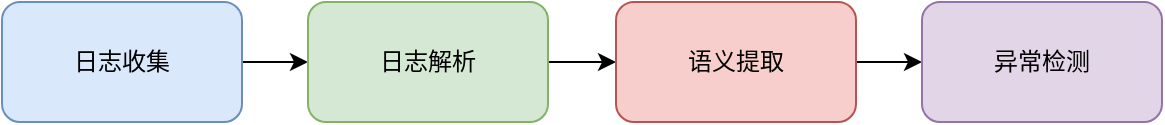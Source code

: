<mxfile version="23.1.6" type="github">
  <diagram name="第 1 页" id="xBWFfz1G4BuNmxcYdMNe">
    <mxGraphModel dx="1562" dy="858" grid="1" gridSize="10" guides="1" tooltips="1" connect="1" arrows="1" fold="1" page="1" pageScale="1" pageWidth="827" pageHeight="1169" math="0" shadow="0">
      <root>
        <mxCell id="0" />
        <mxCell id="1" parent="0" />
        <mxCell id="C-VIIlLOdMcTwQJin5L--5" value="" style="edgeStyle=orthogonalEdgeStyle;rounded=0;orthogonalLoop=1;jettySize=auto;html=1;" edge="1" parent="1" source="C-VIIlLOdMcTwQJin5L--1" target="C-VIIlLOdMcTwQJin5L--2">
          <mxGeometry relative="1" as="geometry" />
        </mxCell>
        <mxCell id="C-VIIlLOdMcTwQJin5L--1" value="日志收集" style="rounded=1;whiteSpace=wrap;html=1;fillColor=#dae8fc;strokeColor=#6c8ebf;" vertex="1" parent="1">
          <mxGeometry x="150" y="320" width="120" height="60" as="geometry" />
        </mxCell>
        <mxCell id="C-VIIlLOdMcTwQJin5L--6" value="" style="edgeStyle=orthogonalEdgeStyle;rounded=0;orthogonalLoop=1;jettySize=auto;html=1;" edge="1" parent="1" source="C-VIIlLOdMcTwQJin5L--2" target="C-VIIlLOdMcTwQJin5L--3">
          <mxGeometry relative="1" as="geometry" />
        </mxCell>
        <mxCell id="C-VIIlLOdMcTwQJin5L--2" value="日志解析" style="rounded=1;whiteSpace=wrap;html=1;fillColor=#d5e8d4;strokeColor=#82b366;" vertex="1" parent="1">
          <mxGeometry x="303" y="320" width="120" height="60" as="geometry" />
        </mxCell>
        <mxCell id="C-VIIlLOdMcTwQJin5L--7" value="" style="edgeStyle=orthogonalEdgeStyle;rounded=0;orthogonalLoop=1;jettySize=auto;html=1;" edge="1" parent="1" source="C-VIIlLOdMcTwQJin5L--3" target="C-VIIlLOdMcTwQJin5L--4">
          <mxGeometry relative="1" as="geometry" />
        </mxCell>
        <mxCell id="C-VIIlLOdMcTwQJin5L--3" value="语义提取" style="rounded=1;whiteSpace=wrap;html=1;fillColor=#f8cecc;strokeColor=#b85450;" vertex="1" parent="1">
          <mxGeometry x="457" y="320" width="120" height="60" as="geometry" />
        </mxCell>
        <mxCell id="C-VIIlLOdMcTwQJin5L--4" value="异常检测" style="rounded=1;whiteSpace=wrap;html=1;fillColor=#e1d5e7;strokeColor=#9673a6;" vertex="1" parent="1">
          <mxGeometry x="610" y="320" width="120" height="60" as="geometry" />
        </mxCell>
      </root>
    </mxGraphModel>
  </diagram>
</mxfile>
